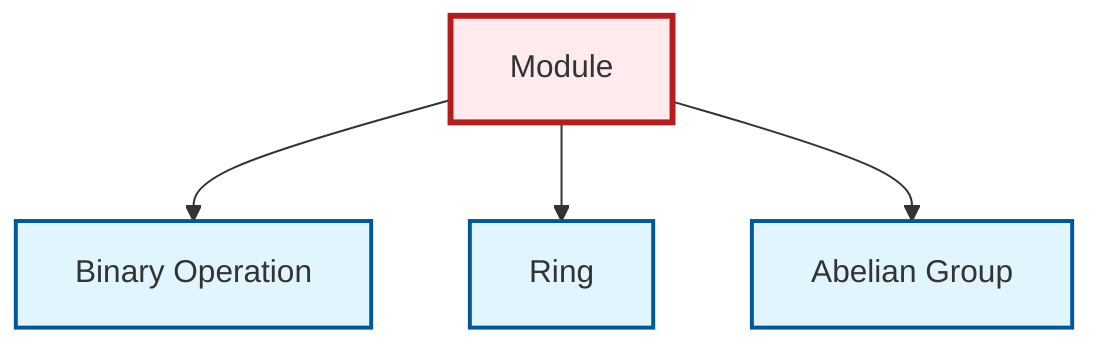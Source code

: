 graph TD
    classDef definition fill:#e1f5fe,stroke:#01579b,stroke-width:2px
    classDef theorem fill:#f3e5f5,stroke:#4a148c,stroke-width:2px
    classDef axiom fill:#fff3e0,stroke:#e65100,stroke-width:2px
    classDef example fill:#e8f5e9,stroke:#1b5e20,stroke-width:2px
    classDef current fill:#ffebee,stroke:#b71c1c,stroke-width:3px
    def-ring["Ring"]:::definition
    def-binary-operation["Binary Operation"]:::definition
    def-module["Module"]:::definition
    def-abelian-group["Abelian Group"]:::definition
    def-module --> def-binary-operation
    def-module --> def-ring
    def-module --> def-abelian-group
    class def-module current